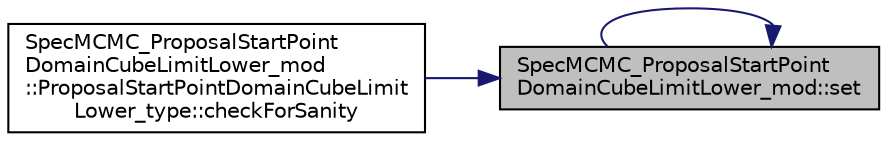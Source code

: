 digraph "SpecMCMC_ProposalStartPointDomainCubeLimitLower_mod::set"
{
 // LATEX_PDF_SIZE
  edge [fontname="Helvetica",fontsize="10",labelfontname="Helvetica",labelfontsize="10"];
  node [fontname="Helvetica",fontsize="10",shape=record];
  rankdir="RL";
  Node1 [label="SpecMCMC_ProposalStartPoint\lDomainCubeLimitLower_mod::set",height=0.2,width=0.4,color="black", fillcolor="grey75", style="filled", fontcolor="black",tooltip=" "];
  Node1 -> Node2 [dir="back",color="midnightblue",fontsize="10",style="solid"];
  Node2 [label="SpecMCMC_ProposalStartPoint\lDomainCubeLimitLower_mod\l::ProposalStartPointDomainCubeLimit\lLower_type::checkForSanity",height=0.2,width=0.4,color="black", fillcolor="white", style="filled",URL="$structSpecMCMC__ProposalStartPointDomainCubeLimitLower__mod_1_1ProposalStartPointDomainCubeLimitLower__type.html#a2b0edcf61dcde662ec52148c5fa5cc9c",tooltip=" "];
  Node1 -> Node1 [dir="back",color="midnightblue",fontsize="10",style="solid"];
}
